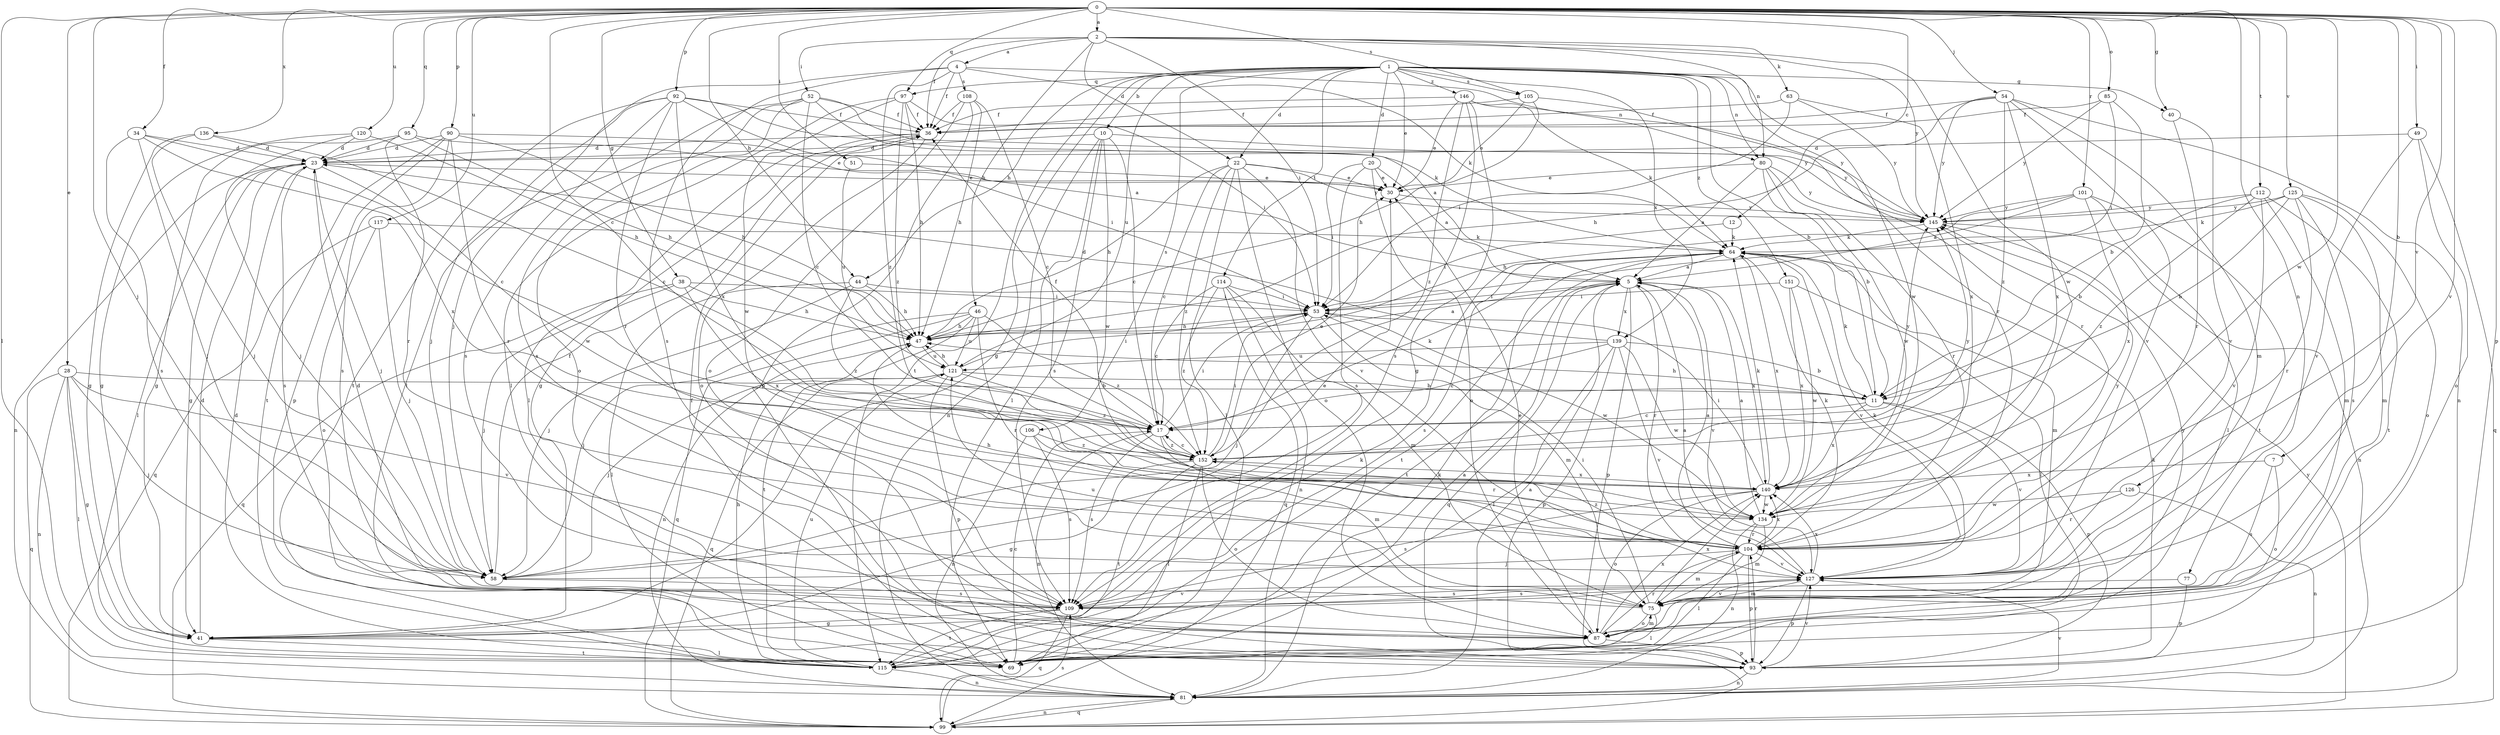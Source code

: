strict digraph  {
0;
1;
2;
4;
5;
7;
10;
11;
12;
17;
20;
22;
23;
28;
30;
34;
36;
38;
40;
41;
44;
46;
47;
49;
51;
52;
53;
54;
58;
63;
64;
69;
75;
77;
80;
81;
85;
87;
90;
92;
93;
95;
97;
99;
101;
104;
105;
106;
108;
109;
112;
114;
115;
117;
120;
121;
125;
126;
127;
134;
136;
139;
140;
145;
146;
151;
152;
0 -> 2  [label=a];
0 -> 7  [label=b];
0 -> 12  [label=c];
0 -> 17  [label=c];
0 -> 28  [label=e];
0 -> 34  [label=f];
0 -> 38  [label=g];
0 -> 40  [label=g];
0 -> 44  [label=h];
0 -> 49  [label=i];
0 -> 51  [label=i];
0 -> 54  [label=j];
0 -> 58  [label=j];
0 -> 69  [label=l];
0 -> 77  [label=n];
0 -> 85  [label=o];
0 -> 90  [label=p];
0 -> 92  [label=p];
0 -> 93  [label=p];
0 -> 95  [label=q];
0 -> 97  [label=q];
0 -> 101  [label=r];
0 -> 105  [label=s];
0 -> 112  [label=t];
0 -> 117  [label=u];
0 -> 120  [label=u];
0 -> 125  [label=v];
0 -> 126  [label=v];
0 -> 127  [label=v];
0 -> 134  [label=w];
0 -> 136  [label=x];
1 -> 10  [label=b];
1 -> 11  [label=b];
1 -> 20  [label=d];
1 -> 22  [label=d];
1 -> 30  [label=e];
1 -> 40  [label=g];
1 -> 41  [label=g];
1 -> 44  [label=h];
1 -> 80  [label=n];
1 -> 97  [label=q];
1 -> 104  [label=r];
1 -> 105  [label=s];
1 -> 106  [label=s];
1 -> 114  [label=t];
1 -> 115  [label=t];
1 -> 121  [label=u];
1 -> 134  [label=w];
1 -> 139  [label=x];
1 -> 146  [label=z];
1 -> 151  [label=z];
2 -> 4  [label=a];
2 -> 22  [label=d];
2 -> 36  [label=f];
2 -> 46  [label=h];
2 -> 52  [label=i];
2 -> 53  [label=i];
2 -> 63  [label=k];
2 -> 80  [label=n];
2 -> 134  [label=w];
2 -> 145  [label=y];
4 -> 36  [label=f];
4 -> 58  [label=j];
4 -> 64  [label=k];
4 -> 80  [label=n];
4 -> 108  [label=s];
4 -> 109  [label=s];
4 -> 152  [label=z];
5 -> 53  [label=i];
5 -> 93  [label=p];
5 -> 99  [label=q];
5 -> 104  [label=r];
5 -> 115  [label=t];
5 -> 127  [label=v];
5 -> 139  [label=x];
5 -> 140  [label=x];
7 -> 87  [label=o];
7 -> 109  [label=s];
7 -> 140  [label=x];
10 -> 17  [label=c];
10 -> 23  [label=d];
10 -> 69  [label=l];
10 -> 81  [label=n];
10 -> 109  [label=s];
10 -> 134  [label=w];
10 -> 145  [label=y];
11 -> 17  [label=c];
11 -> 47  [label=h];
11 -> 64  [label=k];
11 -> 93  [label=p];
11 -> 127  [label=v];
11 -> 140  [label=x];
12 -> 53  [label=i];
12 -> 64  [label=k];
17 -> 36  [label=f];
17 -> 53  [label=i];
17 -> 64  [label=k];
17 -> 75  [label=m];
17 -> 81  [label=n];
17 -> 109  [label=s];
17 -> 145  [label=y];
17 -> 152  [label=z];
20 -> 5  [label=a];
20 -> 30  [label=e];
20 -> 53  [label=i];
20 -> 87  [label=o];
20 -> 109  [label=s];
22 -> 17  [label=c];
22 -> 30  [label=e];
22 -> 47  [label=h];
22 -> 69  [label=l];
22 -> 87  [label=o];
22 -> 127  [label=v];
22 -> 145  [label=y];
22 -> 152  [label=z];
23 -> 30  [label=e];
23 -> 41  [label=g];
23 -> 58  [label=j];
23 -> 69  [label=l];
23 -> 81  [label=n];
23 -> 109  [label=s];
23 -> 134  [label=w];
28 -> 11  [label=b];
28 -> 41  [label=g];
28 -> 58  [label=j];
28 -> 69  [label=l];
28 -> 81  [label=n];
28 -> 99  [label=q];
28 -> 127  [label=v];
30 -> 145  [label=y];
34 -> 17  [label=c];
34 -> 23  [label=d];
34 -> 58  [label=j];
34 -> 109  [label=s];
34 -> 140  [label=x];
36 -> 23  [label=d];
36 -> 41  [label=g];
36 -> 69  [label=l];
36 -> 87  [label=o];
38 -> 47  [label=h];
38 -> 53  [label=i];
38 -> 58  [label=j];
38 -> 99  [label=q];
38 -> 140  [label=x];
40 -> 104  [label=r];
40 -> 127  [label=v];
41 -> 23  [label=d];
41 -> 69  [label=l];
41 -> 115  [label=t];
44 -> 47  [label=h];
44 -> 53  [label=i];
44 -> 58  [label=j];
44 -> 69  [label=l];
44 -> 152  [label=z];
46 -> 47  [label=h];
46 -> 58  [label=j];
46 -> 99  [label=q];
46 -> 104  [label=r];
46 -> 115  [label=t];
46 -> 121  [label=u];
46 -> 152  [label=z];
47 -> 5  [label=a];
47 -> 81  [label=n];
47 -> 121  [label=u];
49 -> 23  [label=d];
49 -> 87  [label=o];
49 -> 99  [label=q];
49 -> 127  [label=v];
51 -> 30  [label=e];
51 -> 121  [label=u];
52 -> 5  [label=a];
52 -> 17  [label=c];
52 -> 36  [label=f];
52 -> 69  [label=l];
52 -> 87  [label=o];
52 -> 109  [label=s];
52 -> 145  [label=y];
53 -> 47  [label=h];
53 -> 58  [label=j];
53 -> 75  [label=m];
53 -> 134  [label=w];
54 -> 36  [label=f];
54 -> 47  [label=h];
54 -> 75  [label=m];
54 -> 81  [label=n];
54 -> 127  [label=v];
54 -> 140  [label=x];
54 -> 145  [label=y];
54 -> 152  [label=z];
58 -> 30  [label=e];
58 -> 36  [label=f];
58 -> 109  [label=s];
63 -> 36  [label=f];
63 -> 53  [label=i];
63 -> 140  [label=x];
63 -> 145  [label=y];
64 -> 5  [label=a];
64 -> 75  [label=m];
64 -> 109  [label=s];
64 -> 115  [label=t];
64 -> 127  [label=v];
64 -> 140  [label=x];
69 -> 5  [label=a];
69 -> 17  [label=c];
75 -> 23  [label=d];
75 -> 53  [label=i];
75 -> 69  [label=l];
75 -> 87  [label=o];
75 -> 121  [label=u];
75 -> 127  [label=v];
75 -> 140  [label=x];
77 -> 93  [label=p];
77 -> 109  [label=s];
80 -> 5  [label=a];
80 -> 11  [label=b];
80 -> 30  [label=e];
80 -> 104  [label=r];
80 -> 134  [label=w];
80 -> 145  [label=y];
81 -> 5  [label=a];
81 -> 64  [label=k];
81 -> 99  [label=q];
81 -> 127  [label=v];
85 -> 11  [label=b];
85 -> 36  [label=f];
85 -> 53  [label=i];
85 -> 145  [label=y];
87 -> 30  [label=e];
87 -> 75  [label=m];
87 -> 93  [label=p];
87 -> 104  [label=r];
87 -> 140  [label=x];
87 -> 145  [label=y];
90 -> 23  [label=d];
90 -> 47  [label=h];
90 -> 53  [label=i];
90 -> 93  [label=p];
90 -> 104  [label=r];
90 -> 109  [label=s];
90 -> 115  [label=t];
92 -> 5  [label=a];
92 -> 36  [label=f];
92 -> 58  [label=j];
92 -> 64  [label=k];
92 -> 104  [label=r];
92 -> 109  [label=s];
92 -> 115  [label=t];
92 -> 140  [label=x];
93 -> 36  [label=f];
93 -> 64  [label=k];
93 -> 81  [label=n];
93 -> 104  [label=r];
93 -> 127  [label=v];
95 -> 23  [label=d];
95 -> 30  [label=e];
95 -> 41  [label=g];
95 -> 47  [label=h];
95 -> 104  [label=r];
97 -> 36  [label=f];
97 -> 47  [label=h];
97 -> 53  [label=i];
97 -> 69  [label=l];
97 -> 134  [label=w];
97 -> 152  [label=z];
99 -> 81  [label=n];
99 -> 109  [label=s];
99 -> 145  [label=y];
101 -> 5  [label=a];
101 -> 47  [label=h];
101 -> 69  [label=l];
101 -> 115  [label=t];
101 -> 140  [label=x];
101 -> 145  [label=y];
104 -> 5  [label=a];
104 -> 47  [label=h];
104 -> 58  [label=j];
104 -> 64  [label=k];
104 -> 69  [label=l];
104 -> 75  [label=m];
104 -> 93  [label=p];
104 -> 127  [label=v];
104 -> 140  [label=x];
104 -> 145  [label=y];
104 -> 152  [label=z];
105 -> 30  [label=e];
105 -> 36  [label=f];
105 -> 47  [label=h];
105 -> 104  [label=r];
106 -> 81  [label=n];
106 -> 104  [label=r];
106 -> 109  [label=s];
106 -> 152  [label=z];
108 -> 17  [label=c];
108 -> 36  [label=f];
108 -> 47  [label=h];
108 -> 87  [label=o];
108 -> 93  [label=p];
109 -> 41  [label=g];
109 -> 99  [label=q];
109 -> 115  [label=t];
109 -> 127  [label=v];
112 -> 11  [label=b];
112 -> 75  [label=m];
112 -> 115  [label=t];
112 -> 127  [label=v];
112 -> 145  [label=y];
112 -> 152  [label=z];
114 -> 17  [label=c];
114 -> 53  [label=i];
114 -> 75  [label=m];
114 -> 81  [label=n];
114 -> 99  [label=q];
114 -> 152  [label=z];
115 -> 23  [label=d];
115 -> 47  [label=h];
115 -> 64  [label=k];
115 -> 81  [label=n];
115 -> 121  [label=u];
117 -> 58  [label=j];
117 -> 64  [label=k];
117 -> 87  [label=o];
117 -> 99  [label=q];
120 -> 23  [label=d];
120 -> 41  [label=g];
120 -> 47  [label=h];
120 -> 58  [label=j];
121 -> 11  [label=b];
121 -> 47  [label=h];
121 -> 53  [label=i];
121 -> 58  [label=j];
121 -> 93  [label=p];
121 -> 99  [label=q];
121 -> 152  [label=z];
125 -> 11  [label=b];
125 -> 64  [label=k];
125 -> 75  [label=m];
125 -> 87  [label=o];
125 -> 104  [label=r];
125 -> 109  [label=s];
125 -> 145  [label=y];
126 -> 81  [label=n];
126 -> 104  [label=r];
126 -> 134  [label=w];
127 -> 5  [label=a];
127 -> 64  [label=k];
127 -> 75  [label=m];
127 -> 93  [label=p];
127 -> 109  [label=s];
127 -> 140  [label=x];
134 -> 5  [label=a];
134 -> 75  [label=m];
134 -> 81  [label=n];
134 -> 104  [label=r];
136 -> 17  [label=c];
136 -> 23  [label=d];
136 -> 41  [label=g];
136 -> 58  [label=j];
139 -> 11  [label=b];
139 -> 17  [label=c];
139 -> 23  [label=d];
139 -> 69  [label=l];
139 -> 93  [label=p];
139 -> 121  [label=u];
139 -> 127  [label=v];
139 -> 134  [label=w];
140 -> 53  [label=i];
140 -> 64  [label=k];
140 -> 87  [label=o];
140 -> 109  [label=s];
140 -> 134  [label=w];
145 -> 64  [label=k];
145 -> 81  [label=n];
146 -> 30  [label=e];
146 -> 36  [label=f];
146 -> 41  [label=g];
146 -> 64  [label=k];
146 -> 109  [label=s];
146 -> 145  [label=y];
146 -> 152  [label=z];
151 -> 53  [label=i];
151 -> 69  [label=l];
151 -> 134  [label=w];
151 -> 140  [label=x];
152 -> 17  [label=c];
152 -> 30  [label=e];
152 -> 41  [label=g];
152 -> 53  [label=i];
152 -> 69  [label=l];
152 -> 87  [label=o];
152 -> 115  [label=t];
152 -> 140  [label=x];
152 -> 145  [label=y];
}
